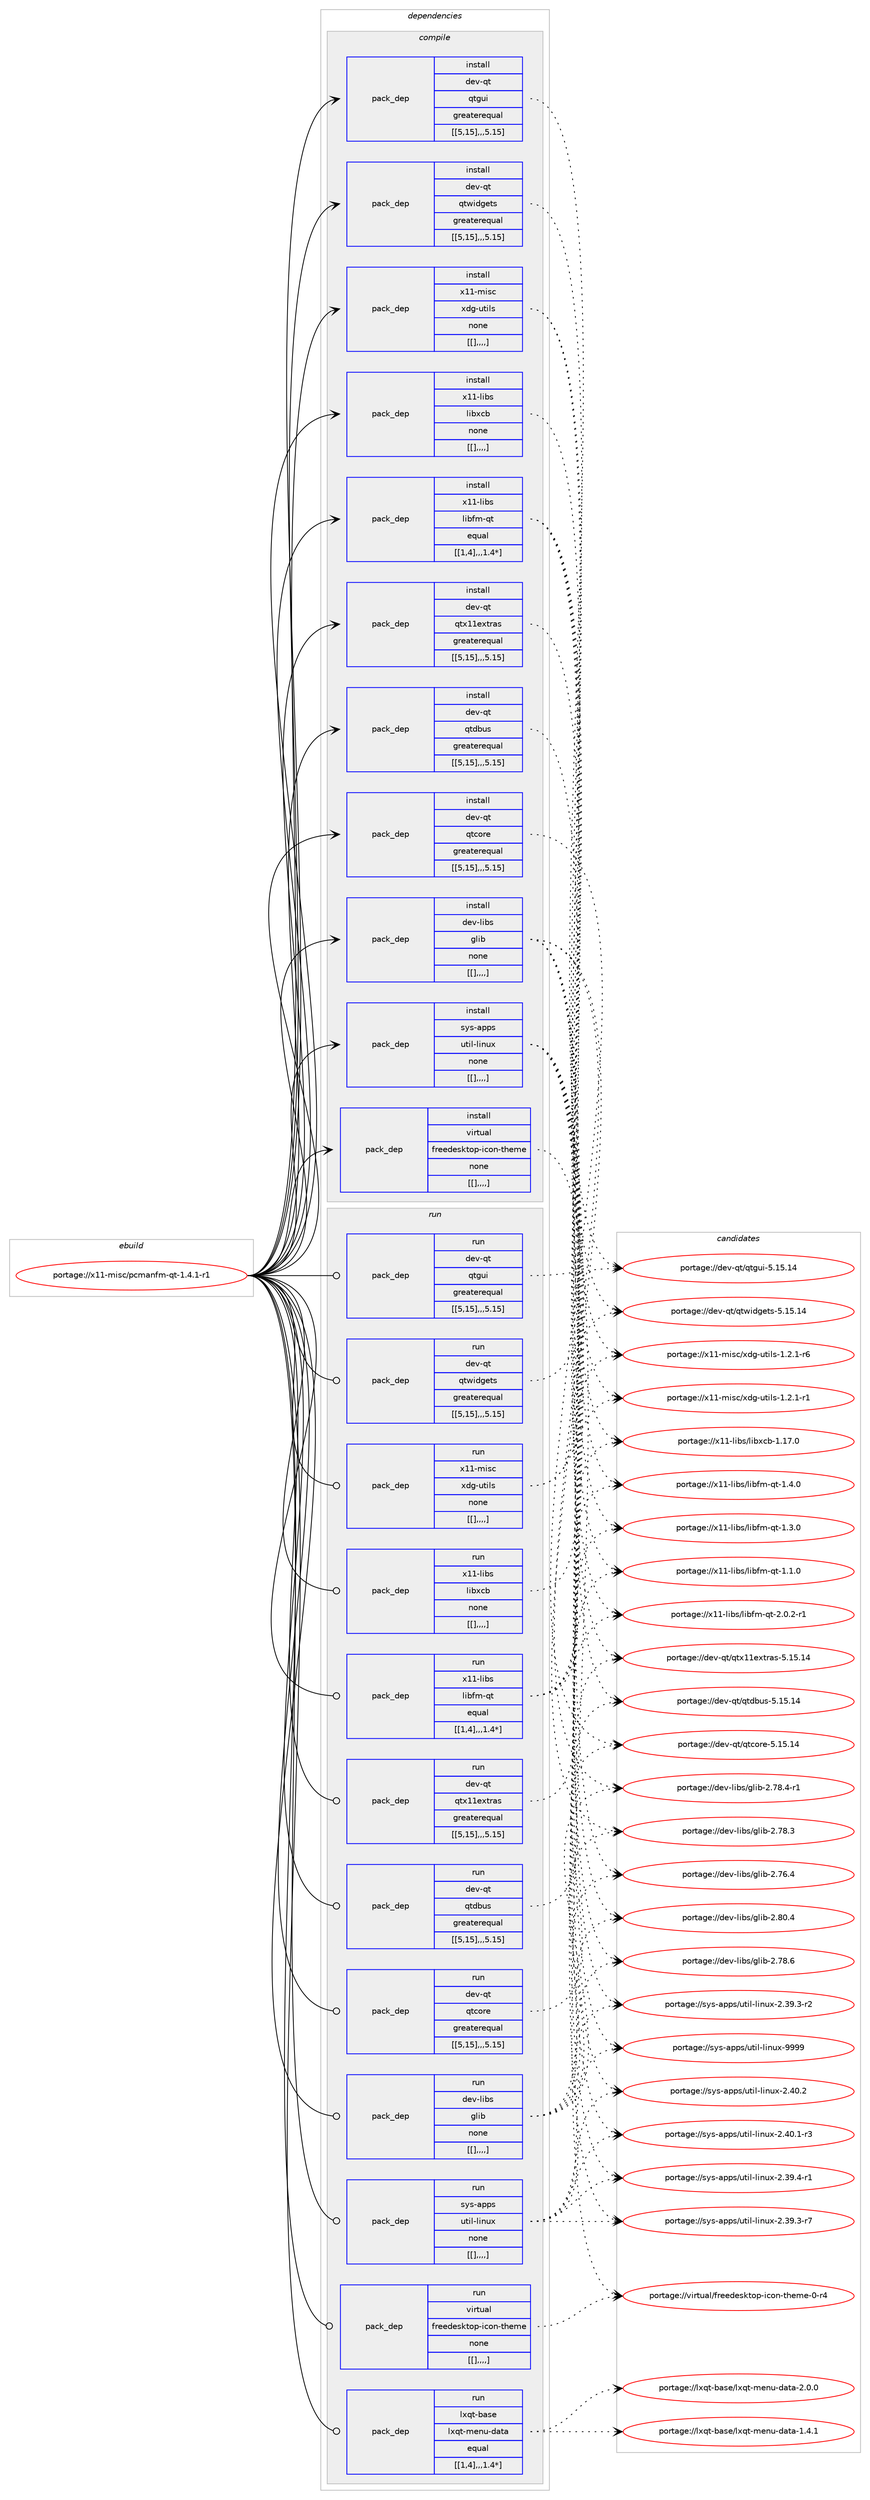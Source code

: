 digraph prolog {

# *************
# Graph options
# *************

newrank=true;
concentrate=true;
compound=true;
graph [rankdir=LR,fontname=Helvetica,fontsize=10,ranksep=1.5];#, ranksep=2.5, nodesep=0.2];
edge  [arrowhead=vee];
node  [fontname=Helvetica,fontsize=10];

# **********
# The ebuild
# **********

subgraph cluster_leftcol {
color=gray;
label=<<i>ebuild</i>>;
id [label="portage://x11-misc/pcmanfm-qt-1.4.1-r1", color=red, width=4, href="../x11-misc/pcmanfm-qt-1.4.1-r1.svg"];
}

# ****************
# The dependencies
# ****************

subgraph cluster_midcol {
color=gray;
label=<<i>dependencies</i>>;
subgraph cluster_compile {
fillcolor="#eeeeee";
style=filled;
label=<<i>compile</i>>;
subgraph pack349688 {
dependency480549 [label=<<TABLE BORDER="0" CELLBORDER="1" CELLSPACING="0" CELLPADDING="4" WIDTH="220"><TR><TD ROWSPAN="6" CELLPADDING="30">pack_dep</TD></TR><TR><TD WIDTH="110">install</TD></TR><TR><TD>dev-libs</TD></TR><TR><TD>glib</TD></TR><TR><TD>none</TD></TR><TR><TD>[[],,,,]</TD></TR></TABLE>>, shape=none, color=blue];
}
id:e -> dependency480549:w [weight=20,style="solid",arrowhead="vee"];
subgraph pack349689 {
dependency480550 [label=<<TABLE BORDER="0" CELLBORDER="1" CELLSPACING="0" CELLPADDING="4" WIDTH="220"><TR><TD ROWSPAN="6" CELLPADDING="30">pack_dep</TD></TR><TR><TD WIDTH="110">install</TD></TR><TR><TD>dev-qt</TD></TR><TR><TD>qtcore</TD></TR><TR><TD>greaterequal</TD></TR><TR><TD>[[5,15],,,5.15]</TD></TR></TABLE>>, shape=none, color=blue];
}
id:e -> dependency480550:w [weight=20,style="solid",arrowhead="vee"];
subgraph pack349690 {
dependency480551 [label=<<TABLE BORDER="0" CELLBORDER="1" CELLSPACING="0" CELLPADDING="4" WIDTH="220"><TR><TD ROWSPAN="6" CELLPADDING="30">pack_dep</TD></TR><TR><TD WIDTH="110">install</TD></TR><TR><TD>dev-qt</TD></TR><TR><TD>qtdbus</TD></TR><TR><TD>greaterequal</TD></TR><TR><TD>[[5,15],,,5.15]</TD></TR></TABLE>>, shape=none, color=blue];
}
id:e -> dependency480551:w [weight=20,style="solid",arrowhead="vee"];
subgraph pack349691 {
dependency480552 [label=<<TABLE BORDER="0" CELLBORDER="1" CELLSPACING="0" CELLPADDING="4" WIDTH="220"><TR><TD ROWSPAN="6" CELLPADDING="30">pack_dep</TD></TR><TR><TD WIDTH="110">install</TD></TR><TR><TD>dev-qt</TD></TR><TR><TD>qtgui</TD></TR><TR><TD>greaterequal</TD></TR><TR><TD>[[5,15],,,5.15]</TD></TR></TABLE>>, shape=none, color=blue];
}
id:e -> dependency480552:w [weight=20,style="solid",arrowhead="vee"];
subgraph pack349692 {
dependency480553 [label=<<TABLE BORDER="0" CELLBORDER="1" CELLSPACING="0" CELLPADDING="4" WIDTH="220"><TR><TD ROWSPAN="6" CELLPADDING="30">pack_dep</TD></TR><TR><TD WIDTH="110">install</TD></TR><TR><TD>dev-qt</TD></TR><TR><TD>qtwidgets</TD></TR><TR><TD>greaterequal</TD></TR><TR><TD>[[5,15],,,5.15]</TD></TR></TABLE>>, shape=none, color=blue];
}
id:e -> dependency480553:w [weight=20,style="solid",arrowhead="vee"];
subgraph pack349693 {
dependency480554 [label=<<TABLE BORDER="0" CELLBORDER="1" CELLSPACING="0" CELLPADDING="4" WIDTH="220"><TR><TD ROWSPAN="6" CELLPADDING="30">pack_dep</TD></TR><TR><TD WIDTH="110">install</TD></TR><TR><TD>dev-qt</TD></TR><TR><TD>qtx11extras</TD></TR><TR><TD>greaterequal</TD></TR><TR><TD>[[5,15],,,5.15]</TD></TR></TABLE>>, shape=none, color=blue];
}
id:e -> dependency480554:w [weight=20,style="solid",arrowhead="vee"];
subgraph pack349694 {
dependency480555 [label=<<TABLE BORDER="0" CELLBORDER="1" CELLSPACING="0" CELLPADDING="4" WIDTH="220"><TR><TD ROWSPAN="6" CELLPADDING="30">pack_dep</TD></TR><TR><TD WIDTH="110">install</TD></TR><TR><TD>sys-apps</TD></TR><TR><TD>util-linux</TD></TR><TR><TD>none</TD></TR><TR><TD>[[],,,,]</TD></TR></TABLE>>, shape=none, color=blue];
}
id:e -> dependency480555:w [weight=20,style="solid",arrowhead="vee"];
subgraph pack349695 {
dependency480556 [label=<<TABLE BORDER="0" CELLBORDER="1" CELLSPACING="0" CELLPADDING="4" WIDTH="220"><TR><TD ROWSPAN="6" CELLPADDING="30">pack_dep</TD></TR><TR><TD WIDTH="110">install</TD></TR><TR><TD>virtual</TD></TR><TR><TD>freedesktop-icon-theme</TD></TR><TR><TD>none</TD></TR><TR><TD>[[],,,,]</TD></TR></TABLE>>, shape=none, color=blue];
}
id:e -> dependency480556:w [weight=20,style="solid",arrowhead="vee"];
subgraph pack349696 {
dependency480557 [label=<<TABLE BORDER="0" CELLBORDER="1" CELLSPACING="0" CELLPADDING="4" WIDTH="220"><TR><TD ROWSPAN="6" CELLPADDING="30">pack_dep</TD></TR><TR><TD WIDTH="110">install</TD></TR><TR><TD>x11-libs</TD></TR><TR><TD>libfm-qt</TD></TR><TR><TD>equal</TD></TR><TR><TD>[[1,4],,,1.4*]</TD></TR></TABLE>>, shape=none, color=blue];
}
id:e -> dependency480557:w [weight=20,style="solid",arrowhead="vee"];
subgraph pack349697 {
dependency480558 [label=<<TABLE BORDER="0" CELLBORDER="1" CELLSPACING="0" CELLPADDING="4" WIDTH="220"><TR><TD ROWSPAN="6" CELLPADDING="30">pack_dep</TD></TR><TR><TD WIDTH="110">install</TD></TR><TR><TD>x11-libs</TD></TR><TR><TD>libxcb</TD></TR><TR><TD>none</TD></TR><TR><TD>[[],,,,]</TD></TR></TABLE>>, shape=none, color=blue];
}
id:e -> dependency480558:w [weight=20,style="solid",arrowhead="vee"];
subgraph pack349698 {
dependency480559 [label=<<TABLE BORDER="0" CELLBORDER="1" CELLSPACING="0" CELLPADDING="4" WIDTH="220"><TR><TD ROWSPAN="6" CELLPADDING="30">pack_dep</TD></TR><TR><TD WIDTH="110">install</TD></TR><TR><TD>x11-misc</TD></TR><TR><TD>xdg-utils</TD></TR><TR><TD>none</TD></TR><TR><TD>[[],,,,]</TD></TR></TABLE>>, shape=none, color=blue];
}
id:e -> dependency480559:w [weight=20,style="solid",arrowhead="vee"];
}
subgraph cluster_compileandrun {
fillcolor="#eeeeee";
style=filled;
label=<<i>compile and run</i>>;
}
subgraph cluster_run {
fillcolor="#eeeeee";
style=filled;
label=<<i>run</i>>;
subgraph pack349699 {
dependency480560 [label=<<TABLE BORDER="0" CELLBORDER="1" CELLSPACING="0" CELLPADDING="4" WIDTH="220"><TR><TD ROWSPAN="6" CELLPADDING="30">pack_dep</TD></TR><TR><TD WIDTH="110">run</TD></TR><TR><TD>dev-libs</TD></TR><TR><TD>glib</TD></TR><TR><TD>none</TD></TR><TR><TD>[[],,,,]</TD></TR></TABLE>>, shape=none, color=blue];
}
id:e -> dependency480560:w [weight=20,style="solid",arrowhead="odot"];
subgraph pack349700 {
dependency480561 [label=<<TABLE BORDER="0" CELLBORDER="1" CELLSPACING="0" CELLPADDING="4" WIDTH="220"><TR><TD ROWSPAN="6" CELLPADDING="30">pack_dep</TD></TR><TR><TD WIDTH="110">run</TD></TR><TR><TD>dev-qt</TD></TR><TR><TD>qtcore</TD></TR><TR><TD>greaterequal</TD></TR><TR><TD>[[5,15],,,5.15]</TD></TR></TABLE>>, shape=none, color=blue];
}
id:e -> dependency480561:w [weight=20,style="solid",arrowhead="odot"];
subgraph pack349701 {
dependency480562 [label=<<TABLE BORDER="0" CELLBORDER="1" CELLSPACING="0" CELLPADDING="4" WIDTH="220"><TR><TD ROWSPAN="6" CELLPADDING="30">pack_dep</TD></TR><TR><TD WIDTH="110">run</TD></TR><TR><TD>dev-qt</TD></TR><TR><TD>qtdbus</TD></TR><TR><TD>greaterequal</TD></TR><TR><TD>[[5,15],,,5.15]</TD></TR></TABLE>>, shape=none, color=blue];
}
id:e -> dependency480562:w [weight=20,style="solid",arrowhead="odot"];
subgraph pack349702 {
dependency480563 [label=<<TABLE BORDER="0" CELLBORDER="1" CELLSPACING="0" CELLPADDING="4" WIDTH="220"><TR><TD ROWSPAN="6" CELLPADDING="30">pack_dep</TD></TR><TR><TD WIDTH="110">run</TD></TR><TR><TD>dev-qt</TD></TR><TR><TD>qtgui</TD></TR><TR><TD>greaterequal</TD></TR><TR><TD>[[5,15],,,5.15]</TD></TR></TABLE>>, shape=none, color=blue];
}
id:e -> dependency480563:w [weight=20,style="solid",arrowhead="odot"];
subgraph pack349703 {
dependency480564 [label=<<TABLE BORDER="0" CELLBORDER="1" CELLSPACING="0" CELLPADDING="4" WIDTH="220"><TR><TD ROWSPAN="6" CELLPADDING="30">pack_dep</TD></TR><TR><TD WIDTH="110">run</TD></TR><TR><TD>dev-qt</TD></TR><TR><TD>qtwidgets</TD></TR><TR><TD>greaterequal</TD></TR><TR><TD>[[5,15],,,5.15]</TD></TR></TABLE>>, shape=none, color=blue];
}
id:e -> dependency480564:w [weight=20,style="solid",arrowhead="odot"];
subgraph pack349704 {
dependency480565 [label=<<TABLE BORDER="0" CELLBORDER="1" CELLSPACING="0" CELLPADDING="4" WIDTH="220"><TR><TD ROWSPAN="6" CELLPADDING="30">pack_dep</TD></TR><TR><TD WIDTH="110">run</TD></TR><TR><TD>dev-qt</TD></TR><TR><TD>qtx11extras</TD></TR><TR><TD>greaterequal</TD></TR><TR><TD>[[5,15],,,5.15]</TD></TR></TABLE>>, shape=none, color=blue];
}
id:e -> dependency480565:w [weight=20,style="solid",arrowhead="odot"];
subgraph pack349705 {
dependency480566 [label=<<TABLE BORDER="0" CELLBORDER="1" CELLSPACING="0" CELLPADDING="4" WIDTH="220"><TR><TD ROWSPAN="6" CELLPADDING="30">pack_dep</TD></TR><TR><TD WIDTH="110">run</TD></TR><TR><TD>lxqt-base</TD></TR><TR><TD>lxqt-menu-data</TD></TR><TR><TD>equal</TD></TR><TR><TD>[[1,4],,,1.4*]</TD></TR></TABLE>>, shape=none, color=blue];
}
id:e -> dependency480566:w [weight=20,style="solid",arrowhead="odot"];
subgraph pack349706 {
dependency480567 [label=<<TABLE BORDER="0" CELLBORDER="1" CELLSPACING="0" CELLPADDING="4" WIDTH="220"><TR><TD ROWSPAN="6" CELLPADDING="30">pack_dep</TD></TR><TR><TD WIDTH="110">run</TD></TR><TR><TD>sys-apps</TD></TR><TR><TD>util-linux</TD></TR><TR><TD>none</TD></TR><TR><TD>[[],,,,]</TD></TR></TABLE>>, shape=none, color=blue];
}
id:e -> dependency480567:w [weight=20,style="solid",arrowhead="odot"];
subgraph pack349707 {
dependency480568 [label=<<TABLE BORDER="0" CELLBORDER="1" CELLSPACING="0" CELLPADDING="4" WIDTH="220"><TR><TD ROWSPAN="6" CELLPADDING="30">pack_dep</TD></TR><TR><TD WIDTH="110">run</TD></TR><TR><TD>virtual</TD></TR><TR><TD>freedesktop-icon-theme</TD></TR><TR><TD>none</TD></TR><TR><TD>[[],,,,]</TD></TR></TABLE>>, shape=none, color=blue];
}
id:e -> dependency480568:w [weight=20,style="solid",arrowhead="odot"];
subgraph pack349708 {
dependency480569 [label=<<TABLE BORDER="0" CELLBORDER="1" CELLSPACING="0" CELLPADDING="4" WIDTH="220"><TR><TD ROWSPAN="6" CELLPADDING="30">pack_dep</TD></TR><TR><TD WIDTH="110">run</TD></TR><TR><TD>x11-libs</TD></TR><TR><TD>libfm-qt</TD></TR><TR><TD>equal</TD></TR><TR><TD>[[1,4],,,1.4*]</TD></TR></TABLE>>, shape=none, color=blue];
}
id:e -> dependency480569:w [weight=20,style="solid",arrowhead="odot"];
subgraph pack349709 {
dependency480570 [label=<<TABLE BORDER="0" CELLBORDER="1" CELLSPACING="0" CELLPADDING="4" WIDTH="220"><TR><TD ROWSPAN="6" CELLPADDING="30">pack_dep</TD></TR><TR><TD WIDTH="110">run</TD></TR><TR><TD>x11-libs</TD></TR><TR><TD>libxcb</TD></TR><TR><TD>none</TD></TR><TR><TD>[[],,,,]</TD></TR></TABLE>>, shape=none, color=blue];
}
id:e -> dependency480570:w [weight=20,style="solid",arrowhead="odot"];
subgraph pack349710 {
dependency480571 [label=<<TABLE BORDER="0" CELLBORDER="1" CELLSPACING="0" CELLPADDING="4" WIDTH="220"><TR><TD ROWSPAN="6" CELLPADDING="30">pack_dep</TD></TR><TR><TD WIDTH="110">run</TD></TR><TR><TD>x11-misc</TD></TR><TR><TD>xdg-utils</TD></TR><TR><TD>none</TD></TR><TR><TD>[[],,,,]</TD></TR></TABLE>>, shape=none, color=blue];
}
id:e -> dependency480571:w [weight=20,style="solid",arrowhead="odot"];
}
}

# **************
# The candidates
# **************

subgraph cluster_choices {
rank=same;
color=gray;
label=<<i>candidates</i>>;

subgraph choice349688 {
color=black;
nodesep=1;
choice1001011184510810598115471031081059845504656484652 [label="portage://dev-libs/glib-2.80.4", color=red, width=4,href="../dev-libs/glib-2.80.4.svg"];
choice1001011184510810598115471031081059845504655564654 [label="portage://dev-libs/glib-2.78.6", color=red, width=4,href="../dev-libs/glib-2.78.6.svg"];
choice10010111845108105981154710310810598455046555646524511449 [label="portage://dev-libs/glib-2.78.4-r1", color=red, width=4,href="../dev-libs/glib-2.78.4-r1.svg"];
choice1001011184510810598115471031081059845504655564651 [label="portage://dev-libs/glib-2.78.3", color=red, width=4,href="../dev-libs/glib-2.78.3.svg"];
choice1001011184510810598115471031081059845504655544652 [label="portage://dev-libs/glib-2.76.4", color=red, width=4,href="../dev-libs/glib-2.76.4.svg"];
dependency480549:e -> choice1001011184510810598115471031081059845504656484652:w [style=dotted,weight="100"];
dependency480549:e -> choice1001011184510810598115471031081059845504655564654:w [style=dotted,weight="100"];
dependency480549:e -> choice10010111845108105981154710310810598455046555646524511449:w [style=dotted,weight="100"];
dependency480549:e -> choice1001011184510810598115471031081059845504655564651:w [style=dotted,weight="100"];
dependency480549:e -> choice1001011184510810598115471031081059845504655544652:w [style=dotted,weight="100"];
}
subgraph choice349689 {
color=black;
nodesep=1;
choice1001011184511311647113116991111141014553464953464952 [label="portage://dev-qt/qtcore-5.15.14", color=red, width=4,href="../dev-qt/qtcore-5.15.14.svg"];
dependency480550:e -> choice1001011184511311647113116991111141014553464953464952:w [style=dotted,weight="100"];
}
subgraph choice349690 {
color=black;
nodesep=1;
choice1001011184511311647113116100981171154553464953464952 [label="portage://dev-qt/qtdbus-5.15.14", color=red, width=4,href="../dev-qt/qtdbus-5.15.14.svg"];
dependency480551:e -> choice1001011184511311647113116100981171154553464953464952:w [style=dotted,weight="100"];
}
subgraph choice349691 {
color=black;
nodesep=1;
choice10010111845113116471131161031171054553464953464952 [label="portage://dev-qt/qtgui-5.15.14", color=red, width=4,href="../dev-qt/qtgui-5.15.14.svg"];
dependency480552:e -> choice10010111845113116471131161031171054553464953464952:w [style=dotted,weight="100"];
}
subgraph choice349692 {
color=black;
nodesep=1;
choice10010111845113116471131161191051001031011161154553464953464952 [label="portage://dev-qt/qtwidgets-5.15.14", color=red, width=4,href="../dev-qt/qtwidgets-5.15.14.svg"];
dependency480553:e -> choice10010111845113116471131161191051001031011161154553464953464952:w [style=dotted,weight="100"];
}
subgraph choice349693 {
color=black;
nodesep=1;
choice10010111845113116471131161204949101120116114971154553464953464952 [label="portage://dev-qt/qtx11extras-5.15.14", color=red, width=4,href="../dev-qt/qtx11extras-5.15.14.svg"];
dependency480554:e -> choice10010111845113116471131161204949101120116114971154553464953464952:w [style=dotted,weight="100"];
}
subgraph choice349694 {
color=black;
nodesep=1;
choice115121115459711211211547117116105108451081051101171204557575757 [label="portage://sys-apps/util-linux-9999", color=red, width=4,href="../sys-apps/util-linux-9999.svg"];
choice1151211154597112112115471171161051084510810511011712045504652484650 [label="portage://sys-apps/util-linux-2.40.2", color=red, width=4,href="../sys-apps/util-linux-2.40.2.svg"];
choice11512111545971121121154711711610510845108105110117120455046524846494511451 [label="portage://sys-apps/util-linux-2.40.1-r3", color=red, width=4,href="../sys-apps/util-linux-2.40.1-r3.svg"];
choice11512111545971121121154711711610510845108105110117120455046515746524511449 [label="portage://sys-apps/util-linux-2.39.4-r1", color=red, width=4,href="../sys-apps/util-linux-2.39.4-r1.svg"];
choice11512111545971121121154711711610510845108105110117120455046515746514511455 [label="portage://sys-apps/util-linux-2.39.3-r7", color=red, width=4,href="../sys-apps/util-linux-2.39.3-r7.svg"];
choice11512111545971121121154711711610510845108105110117120455046515746514511450 [label="portage://sys-apps/util-linux-2.39.3-r2", color=red, width=4,href="../sys-apps/util-linux-2.39.3-r2.svg"];
dependency480555:e -> choice115121115459711211211547117116105108451081051101171204557575757:w [style=dotted,weight="100"];
dependency480555:e -> choice1151211154597112112115471171161051084510810511011712045504652484650:w [style=dotted,weight="100"];
dependency480555:e -> choice11512111545971121121154711711610510845108105110117120455046524846494511451:w [style=dotted,weight="100"];
dependency480555:e -> choice11512111545971121121154711711610510845108105110117120455046515746524511449:w [style=dotted,weight="100"];
dependency480555:e -> choice11512111545971121121154711711610510845108105110117120455046515746514511455:w [style=dotted,weight="100"];
dependency480555:e -> choice11512111545971121121154711711610510845108105110117120455046515746514511450:w [style=dotted,weight="100"];
}
subgraph choice349695 {
color=black;
nodesep=1;
choice118105114116117971084710211410110110010111510711611111245105991111104511610410110910145484511452 [label="portage://virtual/freedesktop-icon-theme-0-r4", color=red, width=4,href="../virtual/freedesktop-icon-theme-0-r4.svg"];
dependency480556:e -> choice118105114116117971084710211410110110010111510711611111245105991111104511610410110910145484511452:w [style=dotted,weight="100"];
}
subgraph choice349696 {
color=black;
nodesep=1;
choice120494945108105981154710810598102109451131164550464846504511449 [label="portage://x11-libs/libfm-qt-2.0.2-r1", color=red, width=4,href="../x11-libs/libfm-qt-2.0.2-r1.svg"];
choice12049494510810598115471081059810210945113116454946524648 [label="portage://x11-libs/libfm-qt-1.4.0", color=red, width=4,href="../x11-libs/libfm-qt-1.4.0.svg"];
choice12049494510810598115471081059810210945113116454946514648 [label="portage://x11-libs/libfm-qt-1.3.0", color=red, width=4,href="../x11-libs/libfm-qt-1.3.0.svg"];
choice12049494510810598115471081059810210945113116454946494648 [label="portage://x11-libs/libfm-qt-1.1.0", color=red, width=4,href="../x11-libs/libfm-qt-1.1.0.svg"];
dependency480557:e -> choice120494945108105981154710810598102109451131164550464846504511449:w [style=dotted,weight="100"];
dependency480557:e -> choice12049494510810598115471081059810210945113116454946524648:w [style=dotted,weight="100"];
dependency480557:e -> choice12049494510810598115471081059810210945113116454946514648:w [style=dotted,weight="100"];
dependency480557:e -> choice12049494510810598115471081059810210945113116454946494648:w [style=dotted,weight="100"];
}
subgraph choice349697 {
color=black;
nodesep=1;
choice120494945108105981154710810598120999845494649554648 [label="portage://x11-libs/libxcb-1.17.0", color=red, width=4,href="../x11-libs/libxcb-1.17.0.svg"];
dependency480558:e -> choice120494945108105981154710810598120999845494649554648:w [style=dotted,weight="100"];
}
subgraph choice349698 {
color=black;
nodesep=1;
choice1204949451091051159947120100103451171161051081154549465046494511454 [label="portage://x11-misc/xdg-utils-1.2.1-r6", color=red, width=4,href="../x11-misc/xdg-utils-1.2.1-r6.svg"];
choice1204949451091051159947120100103451171161051081154549465046494511449 [label="portage://x11-misc/xdg-utils-1.2.1-r1", color=red, width=4,href="../x11-misc/xdg-utils-1.2.1-r1.svg"];
dependency480559:e -> choice1204949451091051159947120100103451171161051081154549465046494511454:w [style=dotted,weight="100"];
dependency480559:e -> choice1204949451091051159947120100103451171161051081154549465046494511449:w [style=dotted,weight="100"];
}
subgraph choice349699 {
color=black;
nodesep=1;
choice1001011184510810598115471031081059845504656484652 [label="portage://dev-libs/glib-2.80.4", color=red, width=4,href="../dev-libs/glib-2.80.4.svg"];
choice1001011184510810598115471031081059845504655564654 [label="portage://dev-libs/glib-2.78.6", color=red, width=4,href="../dev-libs/glib-2.78.6.svg"];
choice10010111845108105981154710310810598455046555646524511449 [label="portage://dev-libs/glib-2.78.4-r1", color=red, width=4,href="../dev-libs/glib-2.78.4-r1.svg"];
choice1001011184510810598115471031081059845504655564651 [label="portage://dev-libs/glib-2.78.3", color=red, width=4,href="../dev-libs/glib-2.78.3.svg"];
choice1001011184510810598115471031081059845504655544652 [label="portage://dev-libs/glib-2.76.4", color=red, width=4,href="../dev-libs/glib-2.76.4.svg"];
dependency480560:e -> choice1001011184510810598115471031081059845504656484652:w [style=dotted,weight="100"];
dependency480560:e -> choice1001011184510810598115471031081059845504655564654:w [style=dotted,weight="100"];
dependency480560:e -> choice10010111845108105981154710310810598455046555646524511449:w [style=dotted,weight="100"];
dependency480560:e -> choice1001011184510810598115471031081059845504655564651:w [style=dotted,weight="100"];
dependency480560:e -> choice1001011184510810598115471031081059845504655544652:w [style=dotted,weight="100"];
}
subgraph choice349700 {
color=black;
nodesep=1;
choice1001011184511311647113116991111141014553464953464952 [label="portage://dev-qt/qtcore-5.15.14", color=red, width=4,href="../dev-qt/qtcore-5.15.14.svg"];
dependency480561:e -> choice1001011184511311647113116991111141014553464953464952:w [style=dotted,weight="100"];
}
subgraph choice349701 {
color=black;
nodesep=1;
choice1001011184511311647113116100981171154553464953464952 [label="portage://dev-qt/qtdbus-5.15.14", color=red, width=4,href="../dev-qt/qtdbus-5.15.14.svg"];
dependency480562:e -> choice1001011184511311647113116100981171154553464953464952:w [style=dotted,weight="100"];
}
subgraph choice349702 {
color=black;
nodesep=1;
choice10010111845113116471131161031171054553464953464952 [label="portage://dev-qt/qtgui-5.15.14", color=red, width=4,href="../dev-qt/qtgui-5.15.14.svg"];
dependency480563:e -> choice10010111845113116471131161031171054553464953464952:w [style=dotted,weight="100"];
}
subgraph choice349703 {
color=black;
nodesep=1;
choice10010111845113116471131161191051001031011161154553464953464952 [label="portage://dev-qt/qtwidgets-5.15.14", color=red, width=4,href="../dev-qt/qtwidgets-5.15.14.svg"];
dependency480564:e -> choice10010111845113116471131161191051001031011161154553464953464952:w [style=dotted,weight="100"];
}
subgraph choice349704 {
color=black;
nodesep=1;
choice10010111845113116471131161204949101120116114971154553464953464952 [label="portage://dev-qt/qtx11extras-5.15.14", color=red, width=4,href="../dev-qt/qtx11extras-5.15.14.svg"];
dependency480565:e -> choice10010111845113116471131161204949101120116114971154553464953464952:w [style=dotted,weight="100"];
}
subgraph choice349705 {
color=black;
nodesep=1;
choice1081201131164598971151014710812011311645109101110117451009711697455046484648 [label="portage://lxqt-base/lxqt-menu-data-2.0.0", color=red, width=4,href="../lxqt-base/lxqt-menu-data-2.0.0.svg"];
choice1081201131164598971151014710812011311645109101110117451009711697454946524649 [label="portage://lxqt-base/lxqt-menu-data-1.4.1", color=red, width=4,href="../lxqt-base/lxqt-menu-data-1.4.1.svg"];
dependency480566:e -> choice1081201131164598971151014710812011311645109101110117451009711697455046484648:w [style=dotted,weight="100"];
dependency480566:e -> choice1081201131164598971151014710812011311645109101110117451009711697454946524649:w [style=dotted,weight="100"];
}
subgraph choice349706 {
color=black;
nodesep=1;
choice115121115459711211211547117116105108451081051101171204557575757 [label="portage://sys-apps/util-linux-9999", color=red, width=4,href="../sys-apps/util-linux-9999.svg"];
choice1151211154597112112115471171161051084510810511011712045504652484650 [label="portage://sys-apps/util-linux-2.40.2", color=red, width=4,href="../sys-apps/util-linux-2.40.2.svg"];
choice11512111545971121121154711711610510845108105110117120455046524846494511451 [label="portage://sys-apps/util-linux-2.40.1-r3", color=red, width=4,href="../sys-apps/util-linux-2.40.1-r3.svg"];
choice11512111545971121121154711711610510845108105110117120455046515746524511449 [label="portage://sys-apps/util-linux-2.39.4-r1", color=red, width=4,href="../sys-apps/util-linux-2.39.4-r1.svg"];
choice11512111545971121121154711711610510845108105110117120455046515746514511455 [label="portage://sys-apps/util-linux-2.39.3-r7", color=red, width=4,href="../sys-apps/util-linux-2.39.3-r7.svg"];
choice11512111545971121121154711711610510845108105110117120455046515746514511450 [label="portage://sys-apps/util-linux-2.39.3-r2", color=red, width=4,href="../sys-apps/util-linux-2.39.3-r2.svg"];
dependency480567:e -> choice115121115459711211211547117116105108451081051101171204557575757:w [style=dotted,weight="100"];
dependency480567:e -> choice1151211154597112112115471171161051084510810511011712045504652484650:w [style=dotted,weight="100"];
dependency480567:e -> choice11512111545971121121154711711610510845108105110117120455046524846494511451:w [style=dotted,weight="100"];
dependency480567:e -> choice11512111545971121121154711711610510845108105110117120455046515746524511449:w [style=dotted,weight="100"];
dependency480567:e -> choice11512111545971121121154711711610510845108105110117120455046515746514511455:w [style=dotted,weight="100"];
dependency480567:e -> choice11512111545971121121154711711610510845108105110117120455046515746514511450:w [style=dotted,weight="100"];
}
subgraph choice349707 {
color=black;
nodesep=1;
choice118105114116117971084710211410110110010111510711611111245105991111104511610410110910145484511452 [label="portage://virtual/freedesktop-icon-theme-0-r4", color=red, width=4,href="../virtual/freedesktop-icon-theme-0-r4.svg"];
dependency480568:e -> choice118105114116117971084710211410110110010111510711611111245105991111104511610410110910145484511452:w [style=dotted,weight="100"];
}
subgraph choice349708 {
color=black;
nodesep=1;
choice120494945108105981154710810598102109451131164550464846504511449 [label="portage://x11-libs/libfm-qt-2.0.2-r1", color=red, width=4,href="../x11-libs/libfm-qt-2.0.2-r1.svg"];
choice12049494510810598115471081059810210945113116454946524648 [label="portage://x11-libs/libfm-qt-1.4.0", color=red, width=4,href="../x11-libs/libfm-qt-1.4.0.svg"];
choice12049494510810598115471081059810210945113116454946514648 [label="portage://x11-libs/libfm-qt-1.3.0", color=red, width=4,href="../x11-libs/libfm-qt-1.3.0.svg"];
choice12049494510810598115471081059810210945113116454946494648 [label="portage://x11-libs/libfm-qt-1.1.0", color=red, width=4,href="../x11-libs/libfm-qt-1.1.0.svg"];
dependency480569:e -> choice120494945108105981154710810598102109451131164550464846504511449:w [style=dotted,weight="100"];
dependency480569:e -> choice12049494510810598115471081059810210945113116454946524648:w [style=dotted,weight="100"];
dependency480569:e -> choice12049494510810598115471081059810210945113116454946514648:w [style=dotted,weight="100"];
dependency480569:e -> choice12049494510810598115471081059810210945113116454946494648:w [style=dotted,weight="100"];
}
subgraph choice349709 {
color=black;
nodesep=1;
choice120494945108105981154710810598120999845494649554648 [label="portage://x11-libs/libxcb-1.17.0", color=red, width=4,href="../x11-libs/libxcb-1.17.0.svg"];
dependency480570:e -> choice120494945108105981154710810598120999845494649554648:w [style=dotted,weight="100"];
}
subgraph choice349710 {
color=black;
nodesep=1;
choice1204949451091051159947120100103451171161051081154549465046494511454 [label="portage://x11-misc/xdg-utils-1.2.1-r6", color=red, width=4,href="../x11-misc/xdg-utils-1.2.1-r6.svg"];
choice1204949451091051159947120100103451171161051081154549465046494511449 [label="portage://x11-misc/xdg-utils-1.2.1-r1", color=red, width=4,href="../x11-misc/xdg-utils-1.2.1-r1.svg"];
dependency480571:e -> choice1204949451091051159947120100103451171161051081154549465046494511454:w [style=dotted,weight="100"];
dependency480571:e -> choice1204949451091051159947120100103451171161051081154549465046494511449:w [style=dotted,weight="100"];
}
}

}
